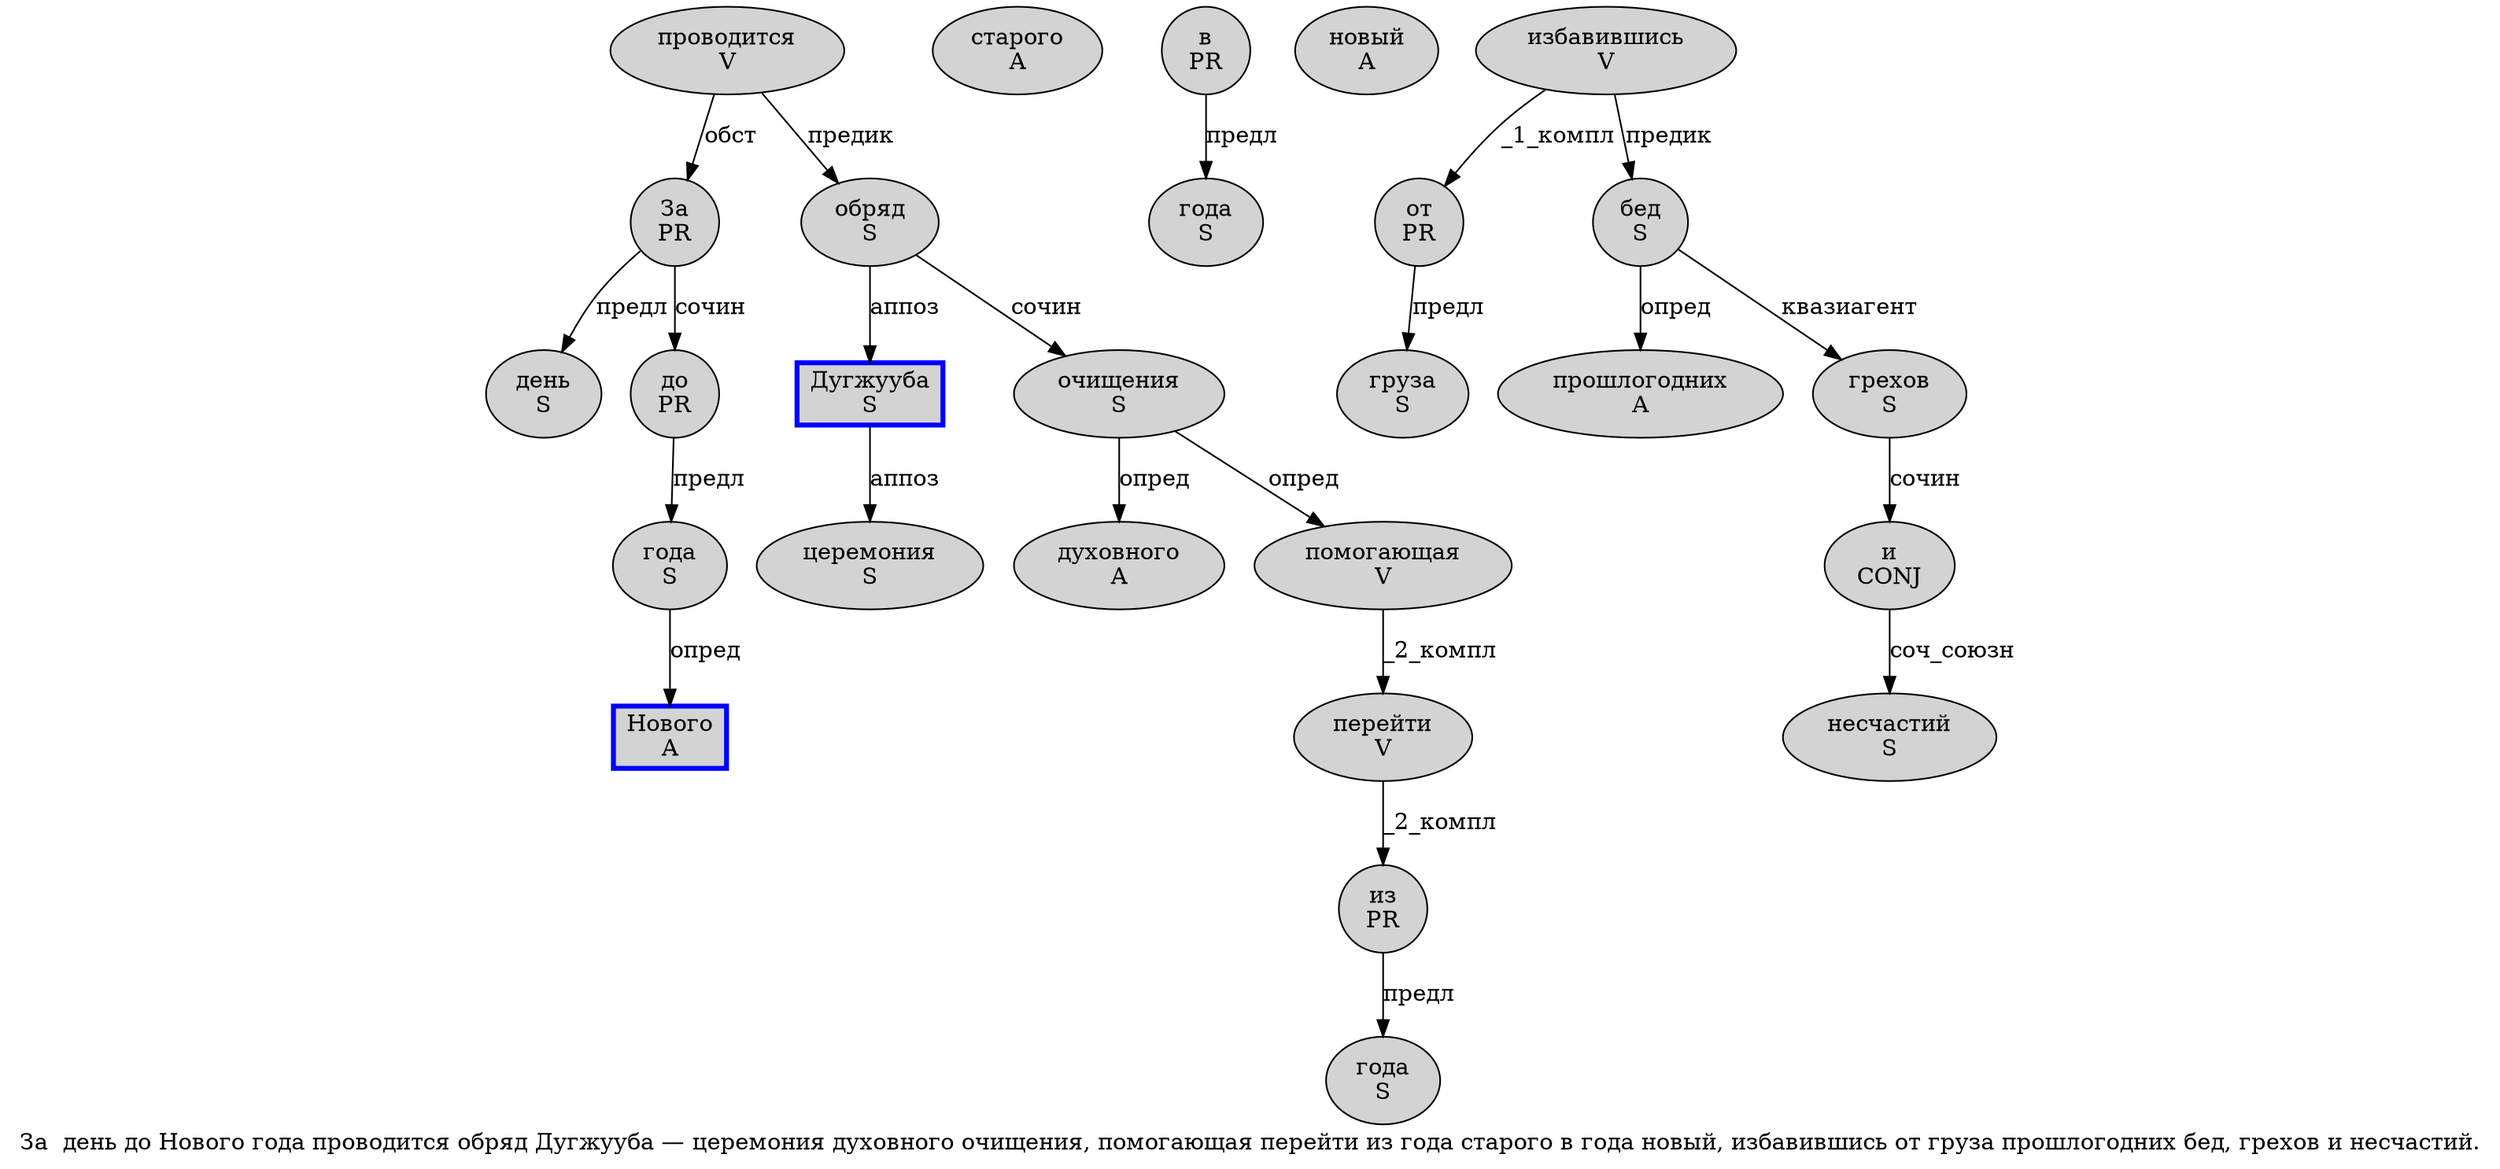 digraph SENTENCE_583 {
	graph [label="За  день до Нового года проводится обряд Дугжууба — церемония духовного очищения, помогающая перейти из года старого в года новый, избавившись от груза прошлогодних бед, грехов и несчастий."]
	node [style=filled]
		0 [label="За
PR" color="" fillcolor=lightgray penwidth=1 shape=ellipse]
		1 [label="день
S" color="" fillcolor=lightgray penwidth=1 shape=ellipse]
		2 [label="до
PR" color="" fillcolor=lightgray penwidth=1 shape=ellipse]
		3 [label="Нового
A" color=blue fillcolor=lightgray penwidth=3 shape=box]
		4 [label="года
S" color="" fillcolor=lightgray penwidth=1 shape=ellipse]
		5 [label="проводится
V" color="" fillcolor=lightgray penwidth=1 shape=ellipse]
		6 [label="обряд
S" color="" fillcolor=lightgray penwidth=1 shape=ellipse]
		7 [label="Дугжууба
S" color=blue fillcolor=lightgray penwidth=3 shape=box]
		9 [label="церемония
S" color="" fillcolor=lightgray penwidth=1 shape=ellipse]
		10 [label="духовного
A" color="" fillcolor=lightgray penwidth=1 shape=ellipse]
		11 [label="очищения
S" color="" fillcolor=lightgray penwidth=1 shape=ellipse]
		13 [label="помогающая
V" color="" fillcolor=lightgray penwidth=1 shape=ellipse]
		14 [label="перейти
V" color="" fillcolor=lightgray penwidth=1 shape=ellipse]
		15 [label="из
PR" color="" fillcolor=lightgray penwidth=1 shape=ellipse]
		16 [label="года
S" color="" fillcolor=lightgray penwidth=1 shape=ellipse]
		17 [label="старого
A" color="" fillcolor=lightgray penwidth=1 shape=ellipse]
		18 [label="в
PR" color="" fillcolor=lightgray penwidth=1 shape=ellipse]
		19 [label="года
S" color="" fillcolor=lightgray penwidth=1 shape=ellipse]
		20 [label="новый
A" color="" fillcolor=lightgray penwidth=1 shape=ellipse]
		22 [label="избавившись
V" color="" fillcolor=lightgray penwidth=1 shape=ellipse]
		23 [label="от
PR" color="" fillcolor=lightgray penwidth=1 shape=ellipse]
		24 [label="груза
S" color="" fillcolor=lightgray penwidth=1 shape=ellipse]
		25 [label="прошлогодних
A" color="" fillcolor=lightgray penwidth=1 shape=ellipse]
		26 [label="бед
S" color="" fillcolor=lightgray penwidth=1 shape=ellipse]
		28 [label="грехов
S" color="" fillcolor=lightgray penwidth=1 shape=ellipse]
		29 [label="и
CONJ" color="" fillcolor=lightgray penwidth=1 shape=ellipse]
		30 [label="несчастий
S" color="" fillcolor=lightgray penwidth=1 shape=ellipse]
			29 -> 30 [label="соч_союзн"]
			4 -> 3 [label="опред"]
			15 -> 16 [label="предл"]
			7 -> 9 [label="аппоз"]
			13 -> 14 [label="_2_компл"]
			22 -> 23 [label="_1_компл"]
			22 -> 26 [label="предик"]
			6 -> 7 [label="аппоз"]
			6 -> 11 [label="сочин"]
			14 -> 15 [label="_2_компл"]
			2 -> 4 [label="предл"]
			0 -> 1 [label="предл"]
			0 -> 2 [label="сочин"]
			23 -> 24 [label="предл"]
			11 -> 10 [label="опред"]
			11 -> 13 [label="опред"]
			18 -> 19 [label="предл"]
			5 -> 0 [label="обст"]
			5 -> 6 [label="предик"]
			28 -> 29 [label="сочин"]
			26 -> 25 [label="опред"]
			26 -> 28 [label="квазиагент"]
}